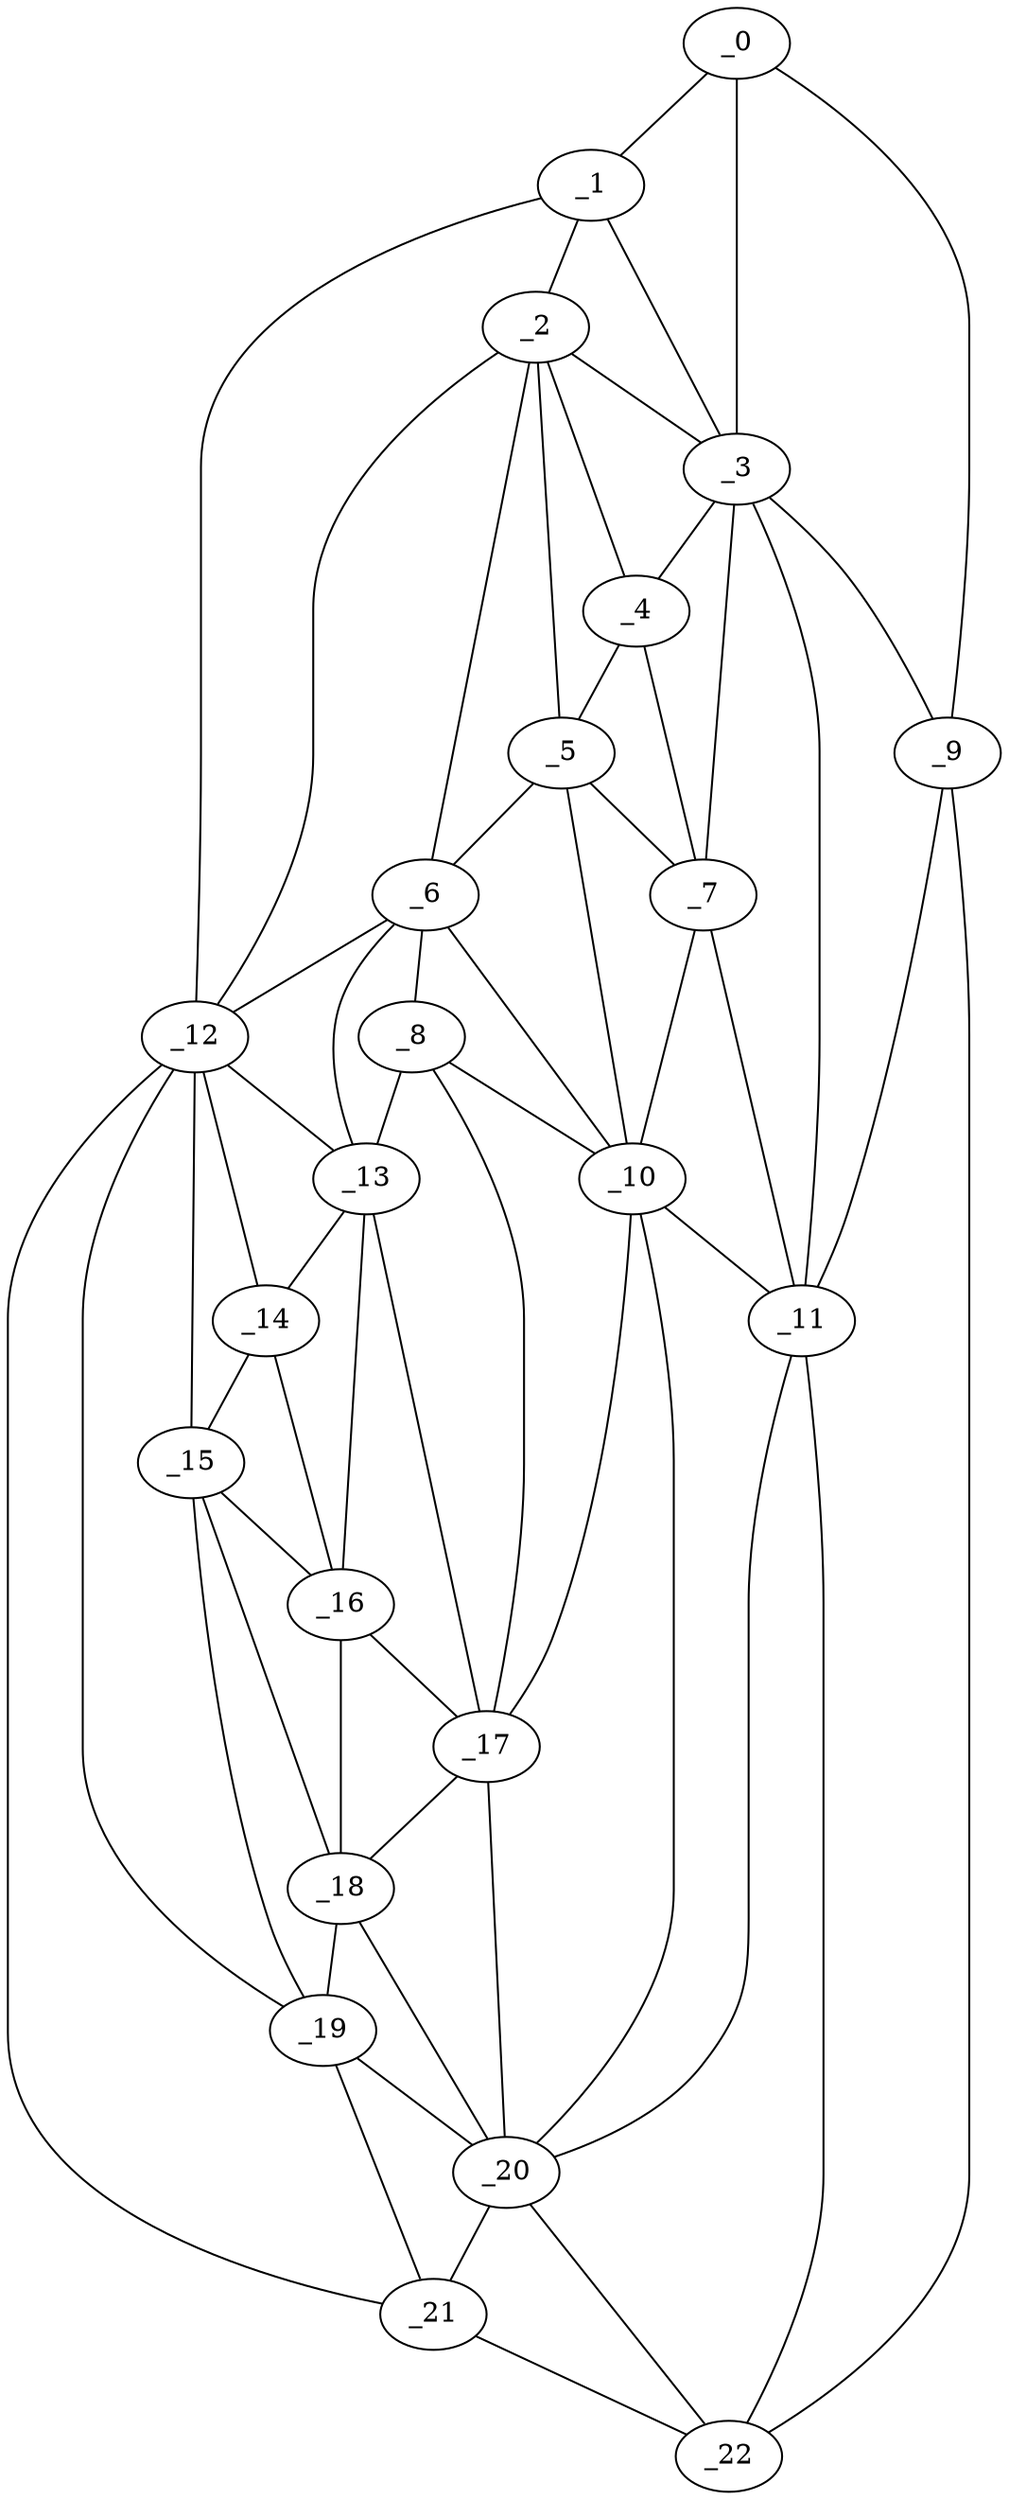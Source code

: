 graph "obj84__290.gxl" {
	_0	 [x=7,
		y=111];
	_1	 [x=8,
		y=82];
	_0 -- _1	 [valence=1];
	_3	 [x=41,
		y=70];
	_0 -- _3	 [valence=2];
	_9	 [x=64,
		y=116];
	_0 -- _9	 [valence=1];
	_2	 [x=34,
		y=59];
	_1 -- _2	 [valence=2];
	_1 -- _3	 [valence=2];
	_12	 [x=68,
		y=9];
	_1 -- _12	 [valence=1];
	_2 -- _3	 [valence=1];
	_4	 [x=44,
		y=59];
	_2 -- _4	 [valence=2];
	_5	 [x=51,
		y=51];
	_2 -- _5	 [valence=1];
	_6	 [x=57,
		y=43];
	_2 -- _6	 [valence=2];
	_2 -- _12	 [valence=2];
	_3 -- _4	 [valence=2];
	_7	 [x=58,
		y=61];
	_3 -- _7	 [valence=2];
	_3 -- _9	 [valence=1];
	_11	 [x=65,
		y=87];
	_3 -- _11	 [valence=1];
	_4 -- _5	 [valence=2];
	_4 -- _7	 [valence=2];
	_5 -- _6	 [valence=1];
	_5 -- _7	 [valence=2];
	_10	 [x=65,
		y=52];
	_5 -- _10	 [valence=1];
	_8	 [x=64,
		y=42];
	_6 -- _8	 [valence=2];
	_6 -- _10	 [valence=2];
	_6 -- _12	 [valence=1];
	_13	 [x=68,
		y=28];
	_6 -- _13	 [valence=2];
	_7 -- _10	 [valence=2];
	_7 -- _11	 [valence=1];
	_8 -- _10	 [valence=2];
	_8 -- _13	 [valence=2];
	_17	 [x=78,
		y=35];
	_8 -- _17	 [valence=2];
	_9 -- _11	 [valence=2];
	_22	 [x=123,
		y=40];
	_9 -- _22	 [valence=1];
	_10 -- _11	 [valence=2];
	_10 -- _17	 [valence=1];
	_20	 [x=107,
		y=38];
	_10 -- _20	 [valence=1];
	_11 -- _20	 [valence=2];
	_11 -- _22	 [valence=2];
	_12 -- _13	 [valence=1];
	_14	 [x=70,
		y=16];
	_12 -- _14	 [valence=2];
	_15	 [x=78,
		y=18];
	_12 -- _15	 [valence=1];
	_19	 [x=94,
		y=15];
	_12 -- _19	 [valence=1];
	_21	 [x=121,
		y=14];
	_12 -- _21	 [valence=1];
	_13 -- _14	 [valence=1];
	_16	 [x=78,
		y=26];
	_13 -- _16	 [valence=2];
	_13 -- _17	 [valence=2];
	_14 -- _15	 [valence=1];
	_14 -- _16	 [valence=2];
	_15 -- _16	 [valence=1];
	_18	 [x=88,
		y=19];
	_15 -- _18	 [valence=2];
	_15 -- _19	 [valence=2];
	_16 -- _17	 [valence=2];
	_16 -- _18	 [valence=2];
	_17 -- _18	 [valence=1];
	_17 -- _20	 [valence=2];
	_18 -- _19	 [valence=2];
	_18 -- _20	 [valence=2];
	_19 -- _20	 [valence=2];
	_19 -- _21	 [valence=2];
	_20 -- _21	 [valence=1];
	_20 -- _22	 [valence=1];
	_21 -- _22	 [valence=1];
}
